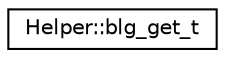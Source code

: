 digraph "Graphical Class Hierarchy"
{
  edge [fontname="Helvetica",fontsize="10",labelfontname="Helvetica",labelfontsize="10"];
  node [fontname="Helvetica",fontsize="10",shape=record];
  rankdir="LR";
  Node0 [label="Helper::blg_get_t",height=0.2,width=0.4,color="black", fillcolor="white", style="filled",URL="$struct_helper_1_1blg__get__t.html"];
}
